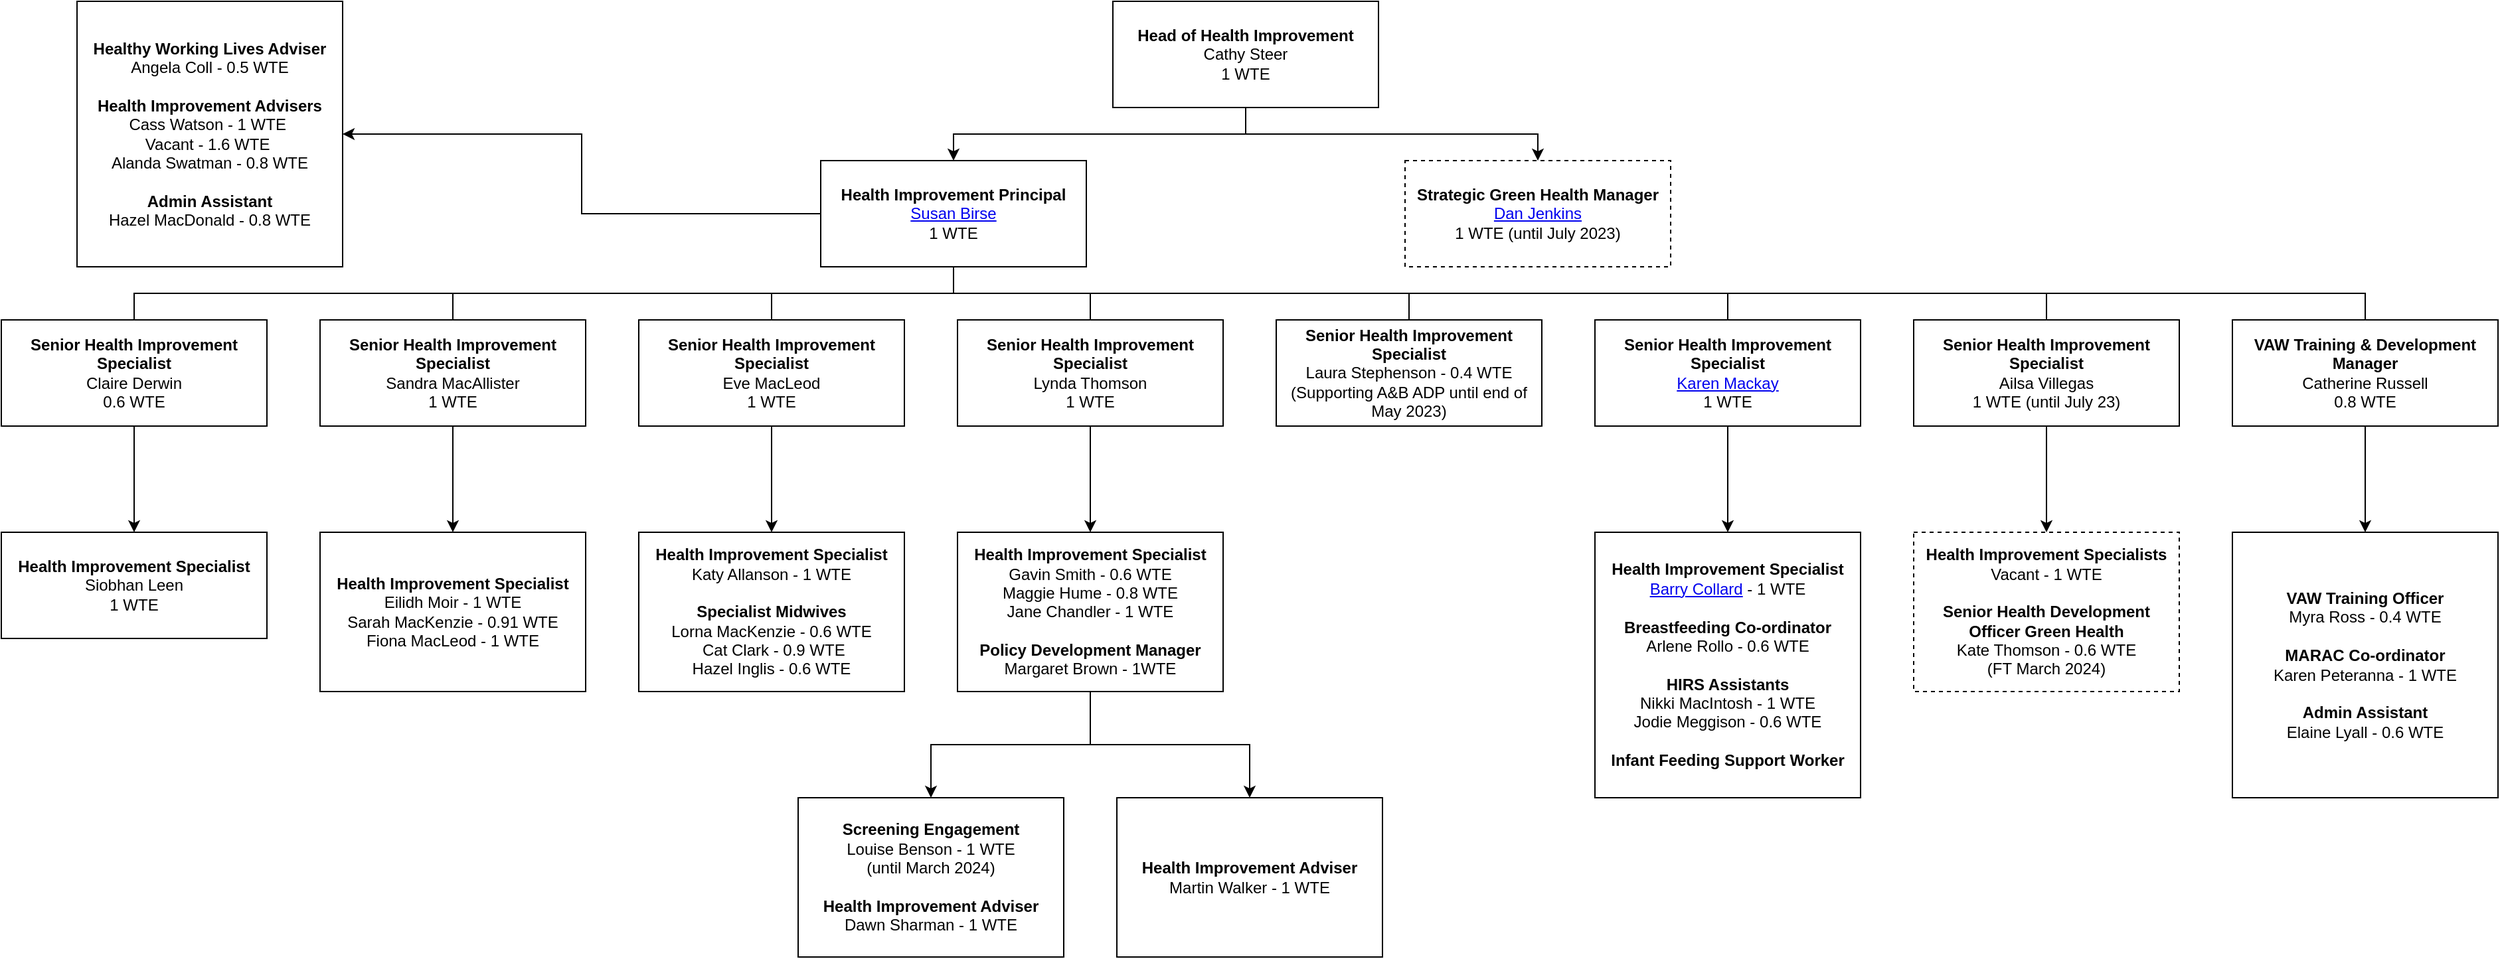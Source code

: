 <mxfile version="21.3.8" type="github">
  <diagram name="Page-1" id="HcX3bfwF6lE1asdT7tTk">
    <mxGraphModel dx="1434" dy="764" grid="1" gridSize="10" guides="1" tooltips="1" connect="1" arrows="1" fold="1" page="1" pageScale="1" pageWidth="1920" pageHeight="1200" math="0" shadow="0">
      <root>
        <mxCell id="0" />
        <mxCell id="1" parent="0" />
        <mxCell id="362GJsHBonHIGvl6nyRb-12" style="edgeStyle=orthogonalEdgeStyle;rounded=0;orthogonalLoop=1;jettySize=auto;html=1;exitX=0.5;exitY=1;exitDx=0;exitDy=0;entryX=0.5;entryY=0;entryDx=0;entryDy=0;" parent="1" source="vD92ctXVasO_yc49qX7o-1" target="vD92ctXVasO_yc49qX7o-2" edge="1">
          <mxGeometry relative="1" as="geometry" />
        </mxCell>
        <mxCell id="362GJsHBonHIGvl6nyRb-13" style="edgeStyle=orthogonalEdgeStyle;rounded=0;orthogonalLoop=1;jettySize=auto;html=1;exitX=0.5;exitY=1;exitDx=0;exitDy=0;" parent="1" source="vD92ctXVasO_yc49qX7o-1" target="362GJsHBonHIGvl6nyRb-1" edge="1">
          <mxGeometry relative="1" as="geometry" />
        </mxCell>
        <mxCell id="vD92ctXVasO_yc49qX7o-1" value="&lt;b&gt;Head of Health Improvement&lt;/b&gt;&lt;br&gt;Cathy Steer&lt;br&gt;1 WTE" style="rounded=0;whiteSpace=wrap;html=1;align=center;" parent="1" vertex="1">
          <mxGeometry x="860" y="40" width="200" height="80" as="geometry" />
        </mxCell>
        <mxCell id="gycXvk_gMWdpRGh6Wd55-24" style="edgeStyle=orthogonalEdgeStyle;rounded=0;orthogonalLoop=1;jettySize=auto;html=1;exitX=0;exitY=0.5;exitDx=0;exitDy=0;entryX=1;entryY=0.5;entryDx=0;entryDy=0;" parent="1" source="vD92ctXVasO_yc49qX7o-2" target="362GJsHBonHIGvl6nyRb-2" edge="1">
          <mxGeometry relative="1" as="geometry" />
        </mxCell>
        <UserObject label="&lt;b&gt;Health Improvement Principal&lt;br&gt;&lt;/b&gt;&lt;a href=&quot;https://nhshighland.publichealth.scot.nhs.uk/staff/susan-birse/&quot;&gt;Susan Birse&lt;/a&gt;&lt;br&gt;1 WTE" id="vD92ctXVasO_yc49qX7o-2">
          <mxCell style="rounded=0;whiteSpace=wrap;html=1;align=center;" parent="1" vertex="1">
            <mxGeometry x="640" y="160" width="200" height="80" as="geometry" />
          </mxCell>
        </UserObject>
        <UserObject label="&lt;b&gt;Strategic Green Health Manager&lt;br&gt;&lt;/b&gt;&lt;a href=&quot;https://nhshighland.publichealth.scot.nhs.uk/staff/dan-jenkins/&quot;&gt;Dan Jenkins&lt;/a&gt;&lt;br&gt;1 WTE (until July 2023)" id="362GJsHBonHIGvl6nyRb-1">
          <mxCell style="rounded=0;whiteSpace=wrap;html=1;align=center;dashed=1;" parent="1" vertex="1">
            <mxGeometry x="1080" y="160" width="200" height="80" as="geometry" />
          </mxCell>
        </UserObject>
        <mxCell id="362GJsHBonHIGvl6nyRb-2" value="&lt;div&gt;&lt;b&gt;Healthy Working Lives Adviser&lt;/b&gt;&lt;/div&gt;&lt;div&gt;Angela Coll - 0.5 WTE&lt;/div&gt;&lt;div&gt;&lt;br&gt;&lt;/div&gt;&lt;div&gt;&lt;b&gt;Health Improvement Advisers&lt;/b&gt;&lt;/div&gt;&lt;div&gt;Cass Watson - 1 WTE&amp;nbsp;&lt;/div&gt;&lt;div&gt;Vacant - 1.6 WTE&amp;nbsp;&lt;/div&gt;&lt;div&gt;Alanda Swatman - 0.8 WTE&lt;/div&gt;&lt;div&gt;&lt;br&gt;&lt;/div&gt;&lt;div&gt;&lt;b&gt;Admin Assistant&lt;/b&gt;&lt;/div&gt;&lt;div&gt;Hazel MacDonald - 0.8 WTE&lt;/div&gt;" style="rounded=0;whiteSpace=wrap;html=1;" parent="1" vertex="1">
          <mxGeometry x="80" y="40" width="200" height="200" as="geometry" />
        </mxCell>
        <mxCell id="gycXvk_gMWdpRGh6Wd55-1" style="edgeStyle=orthogonalEdgeStyle;rounded=0;orthogonalLoop=1;jettySize=auto;html=1;exitX=0.5;exitY=0;exitDx=0;exitDy=0;entryX=0.5;entryY=1;entryDx=0;entryDy=0;endArrow=none;endFill=0;" parent="1" source="362GJsHBonHIGvl6nyRb-6" target="vD92ctXVasO_yc49qX7o-2" edge="1">
          <mxGeometry relative="1" as="geometry" />
        </mxCell>
        <mxCell id="gycXvk_gMWdpRGh6Wd55-9" value="" style="edgeStyle=orthogonalEdgeStyle;rounded=0;orthogonalLoop=1;jettySize=auto;html=1;" parent="1" source="362GJsHBonHIGvl6nyRb-6" target="gycXvk_gMWdpRGh6Wd55-8" edge="1">
          <mxGeometry relative="1" as="geometry" />
        </mxCell>
        <mxCell id="362GJsHBonHIGvl6nyRb-6" value="&lt;div&gt;&lt;b&gt;Senior Health Improvement Specialist&lt;/b&gt;&lt;/div&gt;&lt;div&gt;Claire Derwin&lt;/div&gt;&lt;div&gt;0.6 WTE&lt;/div&gt;" style="rounded=0;whiteSpace=wrap;html=1;" parent="1" vertex="1">
          <mxGeometry x="23" y="280" width="200" height="80" as="geometry" />
        </mxCell>
        <mxCell id="gycXvk_gMWdpRGh6Wd55-11" value="" style="edgeStyle=orthogonalEdgeStyle;rounded=0;orthogonalLoop=1;jettySize=auto;html=1;" parent="1" source="362GJsHBonHIGvl6nyRb-7" target="gycXvk_gMWdpRGh6Wd55-10" edge="1">
          <mxGeometry relative="1" as="geometry" />
        </mxCell>
        <mxCell id="gycXvk_gMWdpRGh6Wd55-33" style="edgeStyle=orthogonalEdgeStyle;rounded=0;orthogonalLoop=1;jettySize=auto;html=1;exitX=0.5;exitY=0;exitDx=0;exitDy=0;entryX=0.5;entryY=1;entryDx=0;entryDy=0;endArrow=none;endFill=0;" parent="1" source="362GJsHBonHIGvl6nyRb-7" target="vD92ctXVasO_yc49qX7o-2" edge="1">
          <mxGeometry relative="1" as="geometry" />
        </mxCell>
        <mxCell id="362GJsHBonHIGvl6nyRb-7" value="&lt;div&gt;&lt;b&gt;Senior Health Improvement Specialist&lt;/b&gt;&lt;/div&gt;&lt;div&gt;Sandra MacAllister&lt;/div&gt;&lt;div&gt;1 WTE&lt;/div&gt;" style="rounded=0;whiteSpace=wrap;html=1;" parent="1" vertex="1">
          <mxGeometry x="263" y="280" width="200" height="80" as="geometry" />
        </mxCell>
        <mxCell id="gycXvk_gMWdpRGh6Wd55-3" style="edgeStyle=orthogonalEdgeStyle;rounded=0;orthogonalLoop=1;jettySize=auto;html=1;exitX=0.5;exitY=0;exitDx=0;exitDy=0;entryX=0.5;entryY=1;entryDx=0;entryDy=0;endArrow=none;endFill=0;" parent="1" source="362GJsHBonHIGvl6nyRb-8" target="vD92ctXVasO_yc49qX7o-2" edge="1">
          <mxGeometry relative="1" as="geometry" />
        </mxCell>
        <mxCell id="gycXvk_gMWdpRGh6Wd55-13" value="" style="edgeStyle=orthogonalEdgeStyle;rounded=0;orthogonalLoop=1;jettySize=auto;html=1;" parent="1" source="362GJsHBonHIGvl6nyRb-8" target="gycXvk_gMWdpRGh6Wd55-12" edge="1">
          <mxGeometry relative="1" as="geometry" />
        </mxCell>
        <mxCell id="362GJsHBonHIGvl6nyRb-8" value="&lt;div&gt;&lt;b&gt;Senior Health Improvement Specialist&lt;/b&gt;&lt;/div&gt;&lt;div&gt;Eve MacLeod&lt;/div&gt;&lt;div&gt;1 WTE&lt;/div&gt;" style="rounded=0;whiteSpace=wrap;html=1;" parent="1" vertex="1">
          <mxGeometry x="503" y="280" width="200" height="80" as="geometry" />
        </mxCell>
        <mxCell id="gycXvk_gMWdpRGh6Wd55-4" style="edgeStyle=orthogonalEdgeStyle;rounded=0;orthogonalLoop=1;jettySize=auto;html=1;exitX=0.5;exitY=0;exitDx=0;exitDy=0;entryX=0.5;entryY=1;entryDx=0;entryDy=0;endArrow=none;endFill=0;" parent="1" source="362GJsHBonHIGvl6nyRb-9" target="vD92ctXVasO_yc49qX7o-2" edge="1">
          <mxGeometry relative="1" as="geometry" />
        </mxCell>
        <mxCell id="gycXvk_gMWdpRGh6Wd55-15" value="" style="edgeStyle=orthogonalEdgeStyle;rounded=0;orthogonalLoop=1;jettySize=auto;html=1;" parent="1" source="362GJsHBonHIGvl6nyRb-9" target="gycXvk_gMWdpRGh6Wd55-14" edge="1">
          <mxGeometry relative="1" as="geometry" />
        </mxCell>
        <mxCell id="362GJsHBonHIGvl6nyRb-9" value="&lt;div&gt;&lt;b&gt;Senior Health Improvement Specialist&lt;/b&gt;&lt;/div&gt;&lt;div&gt;&lt;div&gt;Lynda Thomson&lt;/div&gt;&lt;div&gt;1 WTE&lt;/div&gt;&lt;/div&gt;" style="rounded=0;whiteSpace=wrap;html=1;" parent="1" vertex="1">
          <mxGeometry x="743" y="280" width="200" height="80" as="geometry" />
        </mxCell>
        <mxCell id="gycXvk_gMWdpRGh6Wd55-5" style="edgeStyle=orthogonalEdgeStyle;rounded=0;orthogonalLoop=1;jettySize=auto;html=1;exitX=0.5;exitY=0;exitDx=0;exitDy=0;entryX=0.5;entryY=1;entryDx=0;entryDy=0;endArrow=none;endFill=0;" parent="1" source="362GJsHBonHIGvl6nyRb-10" target="vD92ctXVasO_yc49qX7o-2" edge="1">
          <mxGeometry relative="1" as="geometry" />
        </mxCell>
        <mxCell id="362GJsHBonHIGvl6nyRb-10" value="&lt;div&gt;&lt;b&gt;Senior Health Improvement Specialist&lt;/b&gt;&lt;/div&gt;&lt;div&gt;&lt;div&gt;Laura Stephenson -&amp;nbsp;&lt;span style=&quot;background-color: initial;&quot;&gt;0.4 WTE&lt;/span&gt;&lt;/div&gt;&lt;div&gt;(Supporting A&amp;amp;B ADP until end of May 2023)&lt;/div&gt;&lt;/div&gt;" style="rounded=0;whiteSpace=wrap;html=1;" parent="1" vertex="1">
          <mxGeometry x="983" y="280" width="200" height="80" as="geometry" />
        </mxCell>
        <mxCell id="gycXvk_gMWdpRGh6Wd55-7" style="edgeStyle=orthogonalEdgeStyle;rounded=0;orthogonalLoop=1;jettySize=auto;html=1;exitX=0.5;exitY=0;exitDx=0;exitDy=0;entryX=0.5;entryY=1;entryDx=0;entryDy=0;endArrow=none;endFill=0;" parent="1" source="362GJsHBonHIGvl6nyRb-11" target="vD92ctXVasO_yc49qX7o-2" edge="1">
          <mxGeometry relative="1" as="geometry" />
        </mxCell>
        <mxCell id="gycXvk_gMWdpRGh6Wd55-19" value="" style="edgeStyle=orthogonalEdgeStyle;rounded=0;orthogonalLoop=1;jettySize=auto;html=1;" parent="1" source="362GJsHBonHIGvl6nyRb-11" target="gycXvk_gMWdpRGh6Wd55-18" edge="1">
          <mxGeometry relative="1" as="geometry" />
        </mxCell>
        <mxCell id="362GJsHBonHIGvl6nyRb-11" value="&lt;div&gt;&lt;b&gt;Senior Health Improvement Specialist&lt;/b&gt;&lt;/div&gt;&lt;div&gt;&lt;a href=&quot;https://nhshighland.publichealth.scot.nhs.uk/staff/karen-mackay/&quot;&gt;Karen Mackay&lt;/a&gt;&lt;/div&gt;&lt;div&gt;1 WTE&lt;/div&gt;" style="rounded=0;whiteSpace=wrap;html=1;" parent="1" vertex="1">
          <mxGeometry x="1223" y="280" width="200" height="80" as="geometry" />
        </mxCell>
        <mxCell id="gycXvk_gMWdpRGh6Wd55-8" value="&lt;div&gt;&lt;b&gt;Health Improvement Specialist&lt;/b&gt;&lt;/div&gt;&lt;div&gt;Siobhan Leen&lt;/div&gt;&lt;div&gt;1 WTE&lt;/div&gt;" style="rounded=0;whiteSpace=wrap;html=1;" parent="1" vertex="1">
          <mxGeometry x="23" y="440" width="200" height="80" as="geometry" />
        </mxCell>
        <mxCell id="gycXvk_gMWdpRGh6Wd55-10" value="&lt;div&gt;&lt;b&gt;Health Improvement Specialist&lt;/b&gt;&lt;/div&gt;&lt;div&gt;Eilidh Moir - 1 WTE&lt;/div&gt;&lt;div&gt;Sarah MacKenzie - 0.91 WTE&lt;/div&gt;&lt;div&gt;Fiona MacLeod - 1 WTE&lt;/div&gt;" style="rounded=0;whiteSpace=wrap;html=1;" parent="1" vertex="1">
          <mxGeometry x="263" y="440" width="200" height="120" as="geometry" />
        </mxCell>
        <mxCell id="gycXvk_gMWdpRGh6Wd55-12" value="&lt;div&gt;&lt;b&gt;Health Improvement Specialist&lt;/b&gt;&lt;/div&gt;&lt;div&gt;Katy Allanson - 1 WTE&lt;/div&gt;&lt;div&gt;&lt;br&gt;&lt;/div&gt;&lt;div&gt;&lt;b&gt;Specialist Midwives&lt;/b&gt;&lt;/div&gt;&lt;div&gt;&lt;div&gt;Lorna MacKenzie - 0.6 WTE&lt;/div&gt;&lt;div&gt;&amp;nbsp;Cat Clark - 0.9 WTE&lt;/div&gt;&lt;div&gt;Hazel Inglis - 0.6 WTE&lt;/div&gt;&lt;/div&gt;" style="rounded=0;whiteSpace=wrap;html=1;" parent="1" vertex="1">
          <mxGeometry x="503" y="440" width="200" height="120" as="geometry" />
        </mxCell>
        <mxCell id="gycXvk_gMWdpRGh6Wd55-21" value="" style="edgeStyle=orthogonalEdgeStyle;rounded=0;orthogonalLoop=1;jettySize=auto;html=1;" parent="1" source="gycXvk_gMWdpRGh6Wd55-14" target="gycXvk_gMWdpRGh6Wd55-20" edge="1">
          <mxGeometry relative="1" as="geometry" />
        </mxCell>
        <mxCell id="gycXvk_gMWdpRGh6Wd55-32" value="" style="edgeStyle=orthogonalEdgeStyle;rounded=0;orthogonalLoop=1;jettySize=auto;html=1;" parent="1" source="gycXvk_gMWdpRGh6Wd55-14" target="gycXvk_gMWdpRGh6Wd55-31" edge="1">
          <mxGeometry relative="1" as="geometry" />
        </mxCell>
        <mxCell id="gycXvk_gMWdpRGh6Wd55-14" value="&lt;div&gt;&lt;b&gt;Health Improvement Specialist&lt;/b&gt;&lt;/div&gt;&lt;div&gt;Gavin Smith - 0.6 WTE&lt;/div&gt;&lt;div&gt;Maggie Hume - 0.8 WTE&lt;/div&gt;&lt;div&gt;Jane Chandler - 1 WTE&lt;/div&gt;&lt;div&gt;&lt;b&gt;&lt;br&gt;&lt;/b&gt;&lt;/div&gt;&lt;div&gt;&lt;b&gt;Policy Development Manager&lt;/b&gt;&lt;/div&gt;&lt;div&gt;Margaret Brown - 1WTE&lt;/div&gt;" style="rounded=0;whiteSpace=wrap;html=1;" parent="1" vertex="1">
          <mxGeometry x="743" y="440" width="200" height="120" as="geometry" />
        </mxCell>
        <mxCell id="gycXvk_gMWdpRGh6Wd55-18" value="&lt;div&gt;&lt;b&gt;Health Improvement Specialist&lt;/b&gt;&lt;/div&gt;&lt;div&gt;&lt;a href=&quot;https://nhshighland.publichealth.scot.nhs.uk/staff/barry-collard/&quot;&gt;Barry Collard&lt;/a&gt; - 1 WTE&lt;/div&gt;&lt;div&gt;&lt;b&gt;&lt;br&gt;&lt;/b&gt;&lt;/div&gt;&lt;div&gt;&lt;b&gt;Breastfeeding Co-ordinator&lt;/b&gt;&lt;/div&gt;&lt;div&gt;Arlene Rollo - 0.6 WTE&lt;/div&gt;&lt;div&gt;&lt;b&gt;&lt;br&gt;&lt;/b&gt;&lt;/div&gt;&lt;div&gt;&lt;b&gt;HIRS Assistants&lt;/b&gt;&lt;/div&gt;&lt;div&gt;Nikki MacIntosh - 1 WTE&lt;/div&gt;&lt;div&gt;Jodie Meggison - 0.6 WTE&lt;/div&gt;&lt;div&gt;&lt;b&gt;&lt;br&gt;&lt;/b&gt;&lt;/div&gt;&lt;div&gt;&lt;b&gt;Infant Feeding Support Worker&lt;/b&gt;&lt;/div&gt;" style="rounded=0;whiteSpace=wrap;html=1;" parent="1" vertex="1">
          <mxGeometry x="1223" y="440" width="200" height="200" as="geometry" />
        </mxCell>
        <mxCell id="gycXvk_gMWdpRGh6Wd55-20" value="&lt;div&gt;&lt;b&gt;Screening Engagement&lt;/b&gt;&lt;/div&gt;&lt;div&gt;Louise Benson - 1 WTE&lt;br&gt;(until March 2024)&lt;/div&gt;&lt;div&gt;&lt;b&gt;&lt;br&gt;&lt;/b&gt;&lt;/div&gt;&lt;div&gt;&lt;b&gt;Health Improvement Adviser&lt;/b&gt;&lt;/div&gt;&lt;div&gt;Dawn Sharman - 1 WTE&lt;/div&gt;" style="rounded=0;whiteSpace=wrap;html=1;" parent="1" vertex="1">
          <mxGeometry x="623" y="640" width="200" height="120" as="geometry" />
        </mxCell>
        <mxCell id="gycXvk_gMWdpRGh6Wd55-25" style="edgeStyle=orthogonalEdgeStyle;rounded=0;orthogonalLoop=1;jettySize=auto;html=1;exitX=0.5;exitY=0;exitDx=0;exitDy=0;entryX=0.5;entryY=1;entryDx=0;entryDy=0;endArrow=none;endFill=0;" parent="1" source="gycXvk_gMWdpRGh6Wd55-22" target="vD92ctXVasO_yc49qX7o-2" edge="1">
          <mxGeometry relative="1" as="geometry" />
        </mxCell>
        <mxCell id="gycXvk_gMWdpRGh6Wd55-28" value="" style="edgeStyle=orthogonalEdgeStyle;rounded=0;orthogonalLoop=1;jettySize=auto;html=1;" parent="1" source="gycXvk_gMWdpRGh6Wd55-22" target="gycXvk_gMWdpRGh6Wd55-27" edge="1">
          <mxGeometry relative="1" as="geometry" />
        </mxCell>
        <mxCell id="gycXvk_gMWdpRGh6Wd55-22" value="&lt;div&gt;&lt;b&gt;Senior Health Improvement Specialist&lt;/b&gt;&lt;/div&gt;&lt;div&gt;&lt;div&gt;Ailsa Villegas&lt;/div&gt;&lt;div&gt;1 WTE (until July 23)&lt;/div&gt;&lt;/div&gt;" style="rounded=0;whiteSpace=wrap;html=1;" parent="1" vertex="1">
          <mxGeometry x="1463" y="280" width="200" height="80" as="geometry" />
        </mxCell>
        <mxCell id="gycXvk_gMWdpRGh6Wd55-26" style="edgeStyle=orthogonalEdgeStyle;rounded=0;orthogonalLoop=1;jettySize=auto;html=1;exitX=0.5;exitY=0;exitDx=0;exitDy=0;entryX=0.5;entryY=1;entryDx=0;entryDy=0;endArrow=none;endFill=0;" parent="1" source="gycXvk_gMWdpRGh6Wd55-23" target="vD92ctXVasO_yc49qX7o-2" edge="1">
          <mxGeometry relative="1" as="geometry" />
        </mxCell>
        <mxCell id="gycXvk_gMWdpRGh6Wd55-30" value="" style="edgeStyle=orthogonalEdgeStyle;rounded=0;orthogonalLoop=1;jettySize=auto;html=1;" parent="1" source="gycXvk_gMWdpRGh6Wd55-23" target="gycXvk_gMWdpRGh6Wd55-29" edge="1">
          <mxGeometry relative="1" as="geometry" />
        </mxCell>
        <mxCell id="gycXvk_gMWdpRGh6Wd55-23" value="&lt;div&gt;&lt;b&gt;VAW Training &amp;amp; Development Manager&lt;/b&gt;&lt;/div&gt;&lt;div&gt;Catherine Russell&lt;/div&gt;&lt;div&gt;0.8 WTE&lt;/div&gt;" style="rounded=0;whiteSpace=wrap;html=1;" parent="1" vertex="1">
          <mxGeometry x="1703" y="280" width="200" height="80" as="geometry" />
        </mxCell>
        <mxCell id="gycXvk_gMWdpRGh6Wd55-27" value="&lt;div&gt;&lt;b&gt;Health Improvement Specialists&lt;/b&gt;&lt;/div&gt;&lt;div&gt;Vacant - 1 WTE&lt;/div&gt;&lt;div&gt;&lt;br&gt;&lt;/div&gt;&lt;div&gt;&lt;b&gt;Senior Health Development Officer Green Health&lt;/b&gt;&lt;/div&gt;&lt;div&gt;Kate Thomson - 0.6 WTE&lt;br&gt;(FT March 2024)&lt;/div&gt;" style="rounded=0;whiteSpace=wrap;html=1;dashed=1;" parent="1" vertex="1">
          <mxGeometry x="1463" y="440" width="200" height="120" as="geometry" />
        </mxCell>
        <mxCell id="gycXvk_gMWdpRGh6Wd55-29" value="&lt;div&gt;&lt;b&gt;VAW Training Officer&lt;/b&gt;&lt;/div&gt;&lt;div&gt;Myra Ross - 0.4 WTE&lt;/div&gt;&lt;div&gt;&lt;br&gt;&lt;/div&gt;&lt;div&gt;&lt;b&gt;MARAC Co-ordinator&lt;/b&gt;&lt;/div&gt;&lt;div&gt;Karen Peteranna - 1 WTE&lt;/div&gt;&lt;div&gt;&lt;br&gt;&lt;/div&gt;&lt;div&gt;&lt;b&gt;Admin Assistant&lt;/b&gt;&lt;/div&gt;&lt;div&gt;Elaine Lyall - 0.6 WTE&lt;/div&gt;" style="rounded=0;whiteSpace=wrap;html=1;" parent="1" vertex="1">
          <mxGeometry x="1703" y="440" width="200" height="200" as="geometry" />
        </mxCell>
        <mxCell id="gycXvk_gMWdpRGh6Wd55-31" value="&lt;div&gt;&lt;b&gt;Health Improvement Adviser&lt;/b&gt;&lt;/div&gt;&lt;div&gt;Martin Walker - 1 WTE&lt;/div&gt;" style="rounded=0;whiteSpace=wrap;html=1;" parent="1" vertex="1">
          <mxGeometry x="863" y="640" width="200" height="120" as="geometry" />
        </mxCell>
      </root>
    </mxGraphModel>
  </diagram>
</mxfile>
